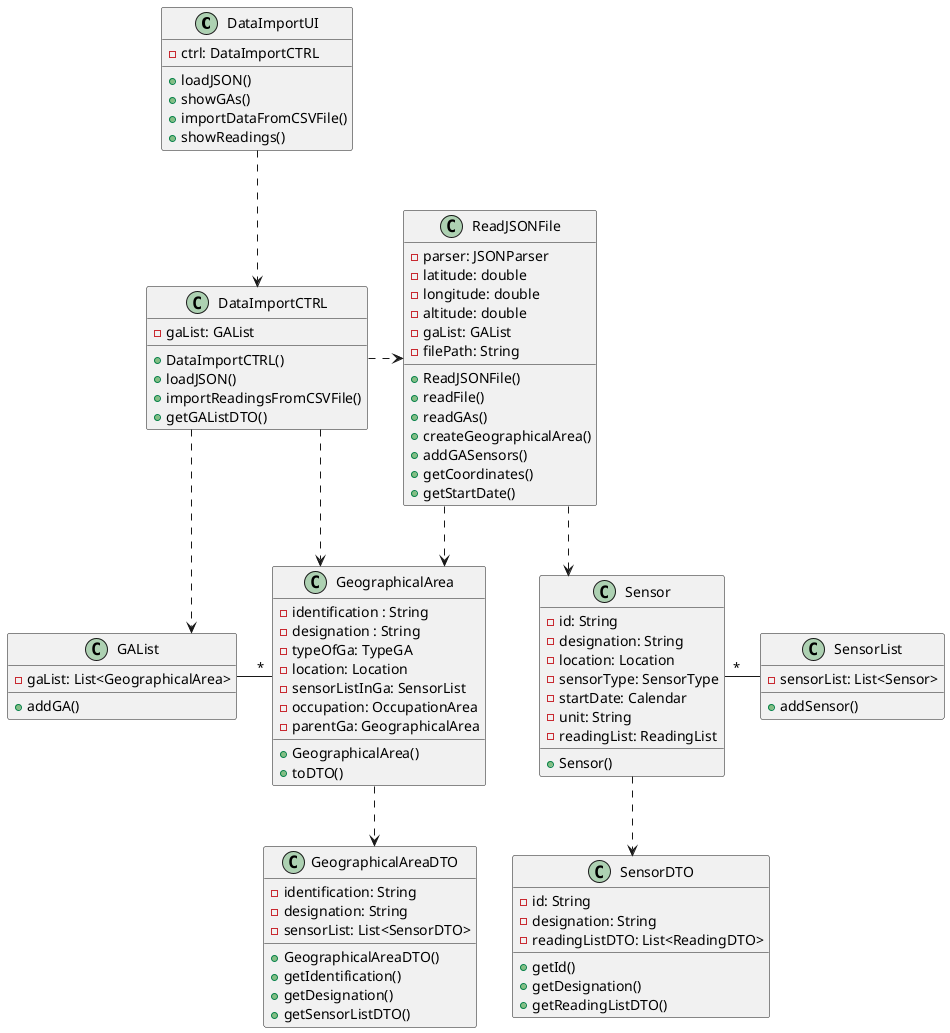 @startuml
skinparam linetype ortho

class DataImportUI{
- ctrl: DataImportCTRL

+ loadJSON()
+ showGAs()
+ importDataFromCSVFile()
+ showReadings()
}

class DataImportCTRL{
- gaList: GAList

+ DataImportCTRL()
+ loadJSON()
+ importReadingsFromCSVFile()
+ getGAListDTO()
}

class ReadJSONFile {
- parser: JSONParser
- latitude: double
- longitude: double
- altitude: double
- gaList: GAList
- filePath: String

+ ReadJSONFile()
+ readFile()
+ readGAs()
+ createGeographicalArea()
+ addGASensors()
+ getCoordinates()
+ getStartDate()
}

class GeographicalArea {
- identification : String
- designation : String
- typeOfGa: TypeGA
- location: Location
- sensorListInGa: SensorList
- occupation: OccupationArea
- parentGa: GeographicalArea

+ GeographicalArea()
+ toDTO()
 }

 class GeographicalAreaDTO{
 - identification: String
 - designation: String
 - sensorList: List<SensorDTO>

 + GeographicalAreaDTO()
 + getIdentification()
 + getDesignation()
 + getSensorListDTO()
 }

 class Sensor {
 - id: String
 - designation: String
 - location: Location
 - sensorType: SensorType
 - startDate: Calendar
 - unit: String
 - readingList: ReadingList
 + Sensor()
 }

class SensorList{
- sensorList: List<Sensor>

+ addSensor()
}

class SensorDTO{
- id: String
- designation: String
- readingListDTO: List<ReadingDTO>

+ getId()
+ getDesignation()
+ getReadingListDTO()
}

 class GAList {
- gaList: List<GeographicalArea>

+ addGA()
  }

DataImportUI ..> DataImportCTRL
DataImportCTRL .> ReadJSONFile
DataImportCTRL ..> GAList
DataImportCTRL ..> GeographicalArea

ReadJSONFile ..> GeographicalArea
ReadJSONFile ..> Sensor

GeographicalArea ..> GeographicalAreaDTO
Sensor ..> SensorDTO



Sensor"*" - SensorList
GAList - "*"GeographicalArea



@enduml